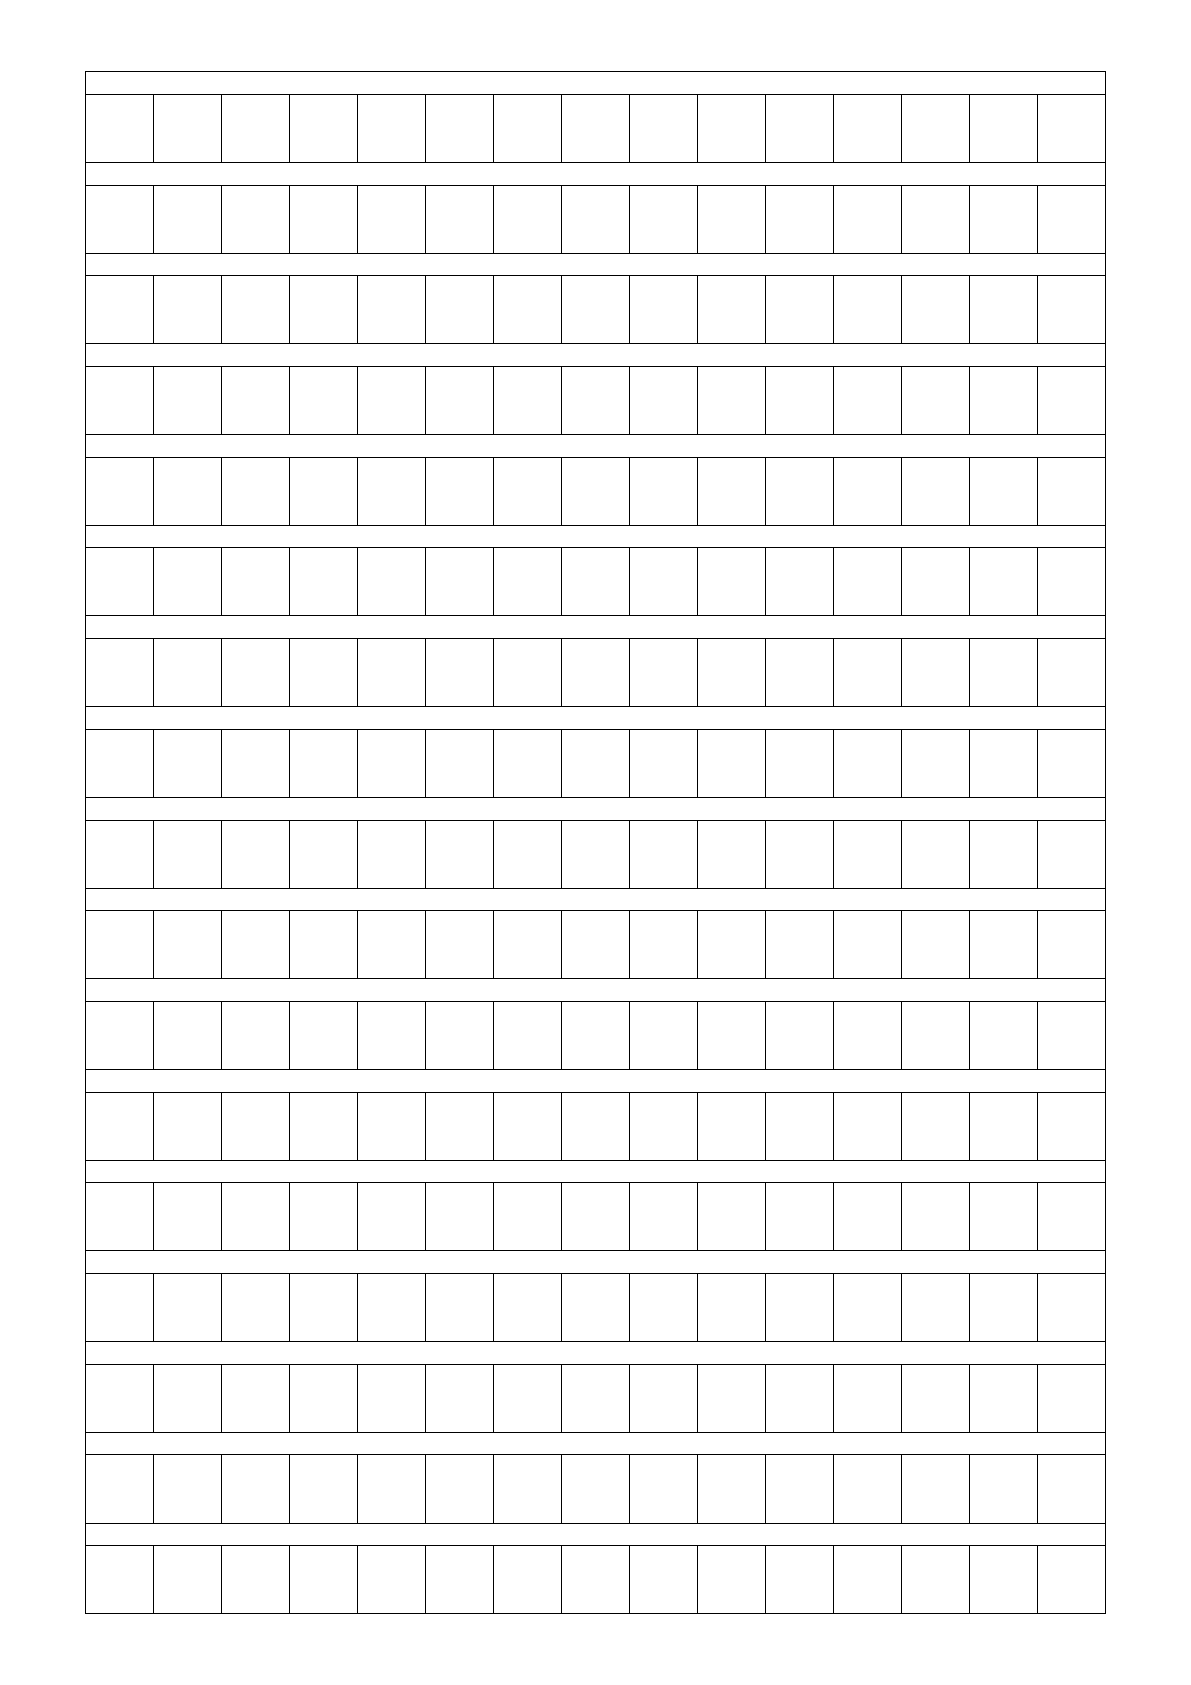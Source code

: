 unitsize(1cm);
real maxwidth,maxheight;
pair flip(pair old) {
  pair newpair=(old.y,old.x);
  return newpair;
}
bool isOdd(int x) {
  return (x%2==1);
}

// --- Define paper sizes --- /
pair A4=(21.0,29.7);
pair B4=(25,35.3);
pair A5=(14.8,21.0);
pair B5=(17.6,25);
pair USletter=(21.6,27.9);

// --- Start configs --- //
bool furiganaboxes=false;      // Furiganabox to the right of the kanjibox.
bool grid=false;               // Grid inside the kanjibox.
bool framed=true;            // Draw a frame around the boxes.
bool split=false;             // Split a page in two.

pair page=A4;                 // Select page (A4, A5, B4, B5 or USletter).
bool landscape=false;         // Landscape mode.
real pagehmargin=1.0;         // Minimum horizontal margin in cm.
real pagevmargin=1.0;         // Minimum vertical margin in cm.

real kanjiboxsize=1.2;        // The size of the kanjibox in cm.
real kanjiboxhmargin=0.0;     // Horizontal margin between kanjiboxes in cm.
real kanjiboxvmargin=0.4;     // Vertical margin between kanjiboxes in cm.
real furiganaboxwidth=0.4;    // The width of the furiganabox in cm.
real furiganaboxmargin=0.05;  // Margin between kanjibox and furiganabox in cm.
real splitsize=1.0;           // The size of the middle split in cm.

// --- Pen sizes and colors. --- //
defaultpen(0.4);               
//pen kanjiboxpen=rgb(0.72,0.83,0.70);
pen kanjiboxpen=black;
pen furiganaboxpen=gray(0.8);
pen gridpen=gray(0.9);
// --- End configs --- //

if (!furiganaboxes) {
  furiganaboxwidth=0;
  furiganaboxmargin=0;
}

if (landscape)
  page=flip(page);
maxwidth=page.x-2*pagehmargin;
maxheight=page.y-2*pagevmargin;

real istep=kanjiboxsize+furiganaboxmargin+furiganaboxwidth+kanjiboxhmargin;
real jstep=kanjiboxsize+kanjiboxvmargin;
real splitstep=0;

if (split)
  splitstep=splitsize+kanjiboxhmargin;

// If splitting with odd number of square columns, reduce the printable
// area width to make it even.
if (split && isOdd(floor((maxwidth-splitstep)/istep))) {
  maxwidth-=istep;
}

int xboxes=floor((maxwidth-splitstep)/istep);
int yboxes=floor(maxheight/jstep);

for (real i=0; i<=maxwidth-istep; i+=istep) {
  if (split && i>=istep*floor(xboxes/2.0)) {
    draw(shift(i,0)*scale(splitsize,yboxes*jstep)*unitsquare,kanjiboxpen);
    i+=splitstep;
    split=false;
  }
  for (real j=0; j<=maxheight-jstep; j+=jstep) {
    if (grid) {
      draw(shift(i+kanjiboxsize/2,j)*((0,0)--(0,kanjiboxsize)),gridpen);
      draw(shift(i,j)*((0,kanjiboxsize/2)--(kanjiboxsize,kanjiboxsize/2)),gridpen);
    }
    draw(shift(i,j)*scale(kanjiboxsize)*unitsquare,kanjiboxpen);
    if (furiganaboxes) 
      draw(shift(i+kanjiboxsize+furiganaboxmargin,j)*xscale(furiganaboxwidth)*yscale(kanjiboxsize)*unitsquare,furiganaboxpen);
  }
}

if (framed)
  draw(scale(xboxes*istep+splitstep,yboxes*jstep)*unitsquare,kanjiboxpen);

draw(shift(-(page.x-xboxes*istep-splitstep)/2.0,-(page.y-yboxes*jstep)/2.0)*scale(page.x,page.y)*unitsquare,invisible);

// --
write("Number of boxes="+string(xboxes)+"x"+string(yboxes));
write("Actual margin from page="+string((page.x-xboxes*istep-splitstep)/2.0)+"x"+string((page.y-yboxes*jstep)/2.0)+"cm");
// vim:filetype=asy
